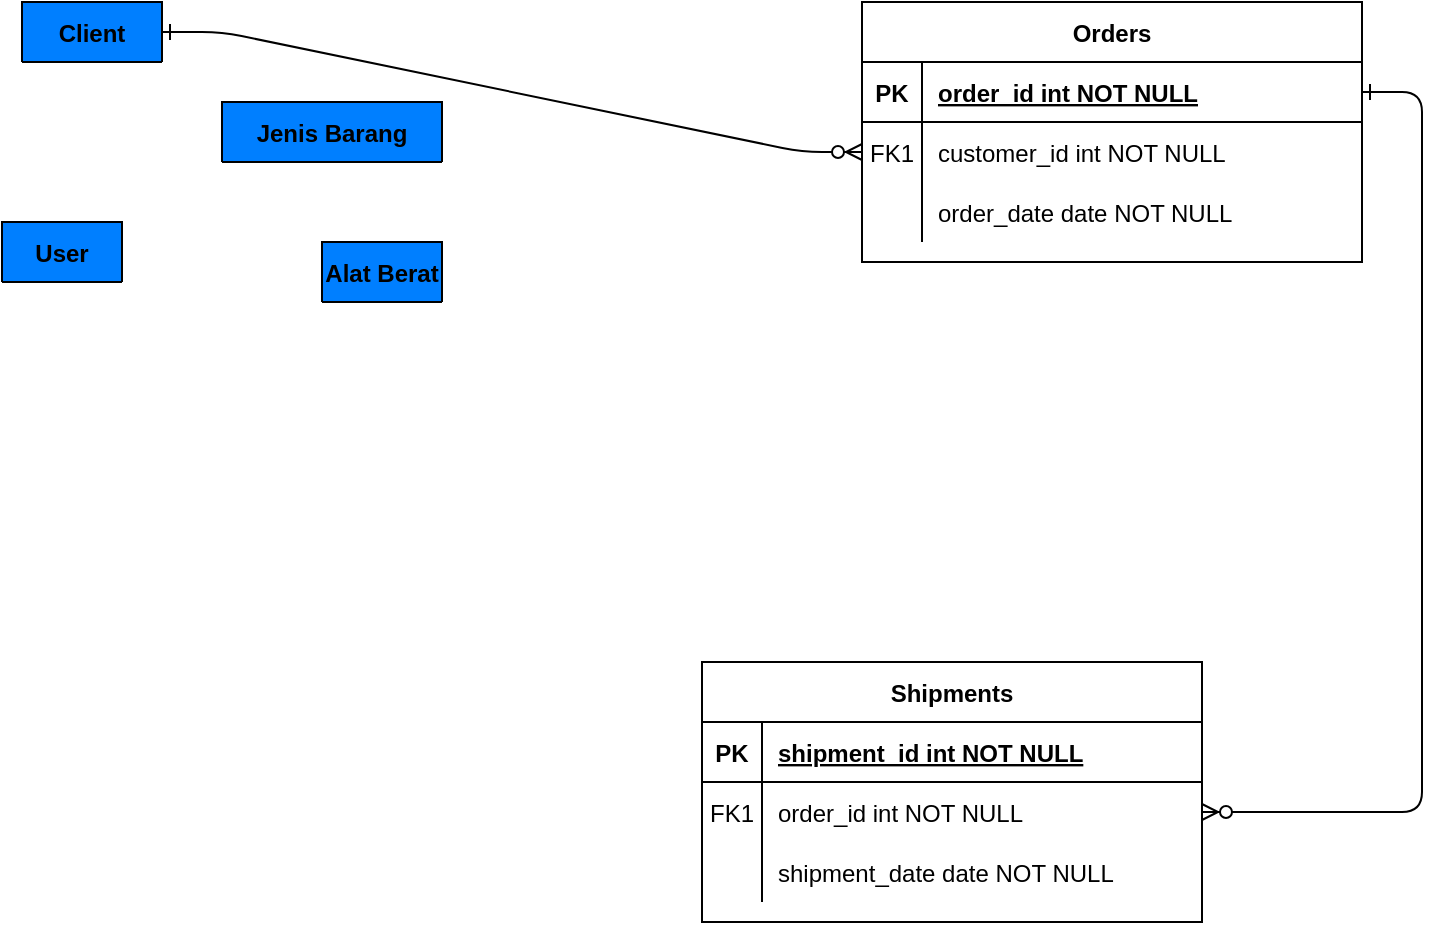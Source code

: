 <mxfile version="13.10.9" type="github">
  <diagram id="R2lEEEUBdFMjLlhIrx00" name="Page-1">
    <mxGraphModel dx="455" dy="281" grid="1" gridSize="10" guides="1" tooltips="1" connect="1" arrows="1" fold="1" page="1" pageScale="1" pageWidth="850" pageHeight="1100" math="0" shadow="0" extFonts="Permanent Marker^https://fonts.googleapis.com/css?family=Permanent+Marker">
      <root>
        <mxCell id="0" />
        <mxCell id="1" parent="0" />
        <mxCell id="C-vyLk0tnHw3VtMMgP7b-1" value="" style="edgeStyle=entityRelationEdgeStyle;endArrow=ERzeroToMany;startArrow=ERone;endFill=1;startFill=0;" parent="1" source="C-vyLk0tnHw3VtMMgP7b-24" target="C-vyLk0tnHw3VtMMgP7b-6" edge="1">
          <mxGeometry width="100" height="100" relative="1" as="geometry">
            <mxPoint x="340" y="720" as="sourcePoint" />
            <mxPoint x="440" y="620" as="targetPoint" />
          </mxGeometry>
        </mxCell>
        <mxCell id="C-vyLk0tnHw3VtMMgP7b-12" value="" style="edgeStyle=entityRelationEdgeStyle;endArrow=ERzeroToMany;startArrow=ERone;endFill=1;startFill=0;" parent="1" source="C-vyLk0tnHw3VtMMgP7b-3" target="C-vyLk0tnHw3VtMMgP7b-17" edge="1">
          <mxGeometry width="100" height="100" relative="1" as="geometry">
            <mxPoint x="400" y="180" as="sourcePoint" />
            <mxPoint x="460" y="205" as="targetPoint" />
          </mxGeometry>
        </mxCell>
        <mxCell id="C-vyLk0tnHw3VtMMgP7b-2" value="Orders" style="shape=table;startSize=30;container=1;collapsible=1;childLayout=tableLayout;fixedRows=1;rowLines=0;fontStyle=1;align=center;resizeLast=1;" parent="1" vertex="1">
          <mxGeometry x="450" y="20" width="250" height="130" as="geometry" />
        </mxCell>
        <mxCell id="C-vyLk0tnHw3VtMMgP7b-3" value="" style="shape=partialRectangle;collapsible=0;dropTarget=0;pointerEvents=0;fillColor=none;points=[[0,0.5],[1,0.5]];portConstraint=eastwest;top=0;left=0;right=0;bottom=1;" parent="C-vyLk0tnHw3VtMMgP7b-2" vertex="1">
          <mxGeometry y="30" width="250" height="30" as="geometry" />
        </mxCell>
        <mxCell id="C-vyLk0tnHw3VtMMgP7b-4" value="PK" style="shape=partialRectangle;overflow=hidden;connectable=0;fillColor=none;top=0;left=0;bottom=0;right=0;fontStyle=1;" parent="C-vyLk0tnHw3VtMMgP7b-3" vertex="1">
          <mxGeometry width="30" height="30" as="geometry" />
        </mxCell>
        <mxCell id="C-vyLk0tnHw3VtMMgP7b-5" value="order_id int NOT NULL " style="shape=partialRectangle;overflow=hidden;connectable=0;fillColor=none;top=0;left=0;bottom=0;right=0;align=left;spacingLeft=6;fontStyle=5;" parent="C-vyLk0tnHw3VtMMgP7b-3" vertex="1">
          <mxGeometry x="30" width="220" height="30" as="geometry" />
        </mxCell>
        <mxCell id="C-vyLk0tnHw3VtMMgP7b-6" value="" style="shape=partialRectangle;collapsible=0;dropTarget=0;pointerEvents=0;fillColor=none;points=[[0,0.5],[1,0.5]];portConstraint=eastwest;top=0;left=0;right=0;bottom=0;" parent="C-vyLk0tnHw3VtMMgP7b-2" vertex="1">
          <mxGeometry y="60" width="250" height="30" as="geometry" />
        </mxCell>
        <mxCell id="C-vyLk0tnHw3VtMMgP7b-7" value="FK1" style="shape=partialRectangle;overflow=hidden;connectable=0;fillColor=none;top=0;left=0;bottom=0;right=0;" parent="C-vyLk0tnHw3VtMMgP7b-6" vertex="1">
          <mxGeometry width="30" height="30" as="geometry" />
        </mxCell>
        <mxCell id="C-vyLk0tnHw3VtMMgP7b-8" value="customer_id int NOT NULL" style="shape=partialRectangle;overflow=hidden;connectable=0;fillColor=none;top=0;left=0;bottom=0;right=0;align=left;spacingLeft=6;" parent="C-vyLk0tnHw3VtMMgP7b-6" vertex="1">
          <mxGeometry x="30" width="220" height="30" as="geometry" />
        </mxCell>
        <mxCell id="C-vyLk0tnHw3VtMMgP7b-9" value="" style="shape=partialRectangle;collapsible=0;dropTarget=0;pointerEvents=0;fillColor=none;points=[[0,0.5],[1,0.5]];portConstraint=eastwest;top=0;left=0;right=0;bottom=0;" parent="C-vyLk0tnHw3VtMMgP7b-2" vertex="1">
          <mxGeometry y="90" width="250" height="30" as="geometry" />
        </mxCell>
        <mxCell id="C-vyLk0tnHw3VtMMgP7b-10" value="" style="shape=partialRectangle;overflow=hidden;connectable=0;fillColor=none;top=0;left=0;bottom=0;right=0;" parent="C-vyLk0tnHw3VtMMgP7b-9" vertex="1">
          <mxGeometry width="30" height="30" as="geometry" />
        </mxCell>
        <mxCell id="C-vyLk0tnHw3VtMMgP7b-11" value="order_date date NOT NULL" style="shape=partialRectangle;overflow=hidden;connectable=0;fillColor=none;top=0;left=0;bottom=0;right=0;align=left;spacingLeft=6;" parent="C-vyLk0tnHw3VtMMgP7b-9" vertex="1">
          <mxGeometry x="30" width="220" height="30" as="geometry" />
        </mxCell>
        <mxCell id="C-vyLk0tnHw3VtMMgP7b-13" value="Shipments" style="shape=table;startSize=30;container=1;collapsible=1;childLayout=tableLayout;fixedRows=1;rowLines=0;fontStyle=1;align=center;resizeLast=1;" parent="1" vertex="1">
          <mxGeometry x="370" y="350" width="250" height="130" as="geometry" />
        </mxCell>
        <mxCell id="C-vyLk0tnHw3VtMMgP7b-14" value="" style="shape=partialRectangle;collapsible=0;dropTarget=0;pointerEvents=0;fillColor=none;points=[[0,0.5],[1,0.5]];portConstraint=eastwest;top=0;left=0;right=0;bottom=1;" parent="C-vyLk0tnHw3VtMMgP7b-13" vertex="1">
          <mxGeometry y="30" width="250" height="30" as="geometry" />
        </mxCell>
        <mxCell id="C-vyLk0tnHw3VtMMgP7b-15" value="PK" style="shape=partialRectangle;overflow=hidden;connectable=0;fillColor=none;top=0;left=0;bottom=0;right=0;fontStyle=1;" parent="C-vyLk0tnHw3VtMMgP7b-14" vertex="1">
          <mxGeometry width="30" height="30" as="geometry" />
        </mxCell>
        <mxCell id="C-vyLk0tnHw3VtMMgP7b-16" value="shipment_id int NOT NULL " style="shape=partialRectangle;overflow=hidden;connectable=0;fillColor=none;top=0;left=0;bottom=0;right=0;align=left;spacingLeft=6;fontStyle=5;" parent="C-vyLk0tnHw3VtMMgP7b-14" vertex="1">
          <mxGeometry x="30" width="220" height="30" as="geometry" />
        </mxCell>
        <mxCell id="C-vyLk0tnHw3VtMMgP7b-17" value="" style="shape=partialRectangle;collapsible=0;dropTarget=0;pointerEvents=0;fillColor=none;points=[[0,0.5],[1,0.5]];portConstraint=eastwest;top=0;left=0;right=0;bottom=0;" parent="C-vyLk0tnHw3VtMMgP7b-13" vertex="1">
          <mxGeometry y="60" width="250" height="30" as="geometry" />
        </mxCell>
        <mxCell id="C-vyLk0tnHw3VtMMgP7b-18" value="FK1" style="shape=partialRectangle;overflow=hidden;connectable=0;fillColor=none;top=0;left=0;bottom=0;right=0;" parent="C-vyLk0tnHw3VtMMgP7b-17" vertex="1">
          <mxGeometry width="30" height="30" as="geometry" />
        </mxCell>
        <mxCell id="C-vyLk0tnHw3VtMMgP7b-19" value="order_id int NOT NULL" style="shape=partialRectangle;overflow=hidden;connectable=0;fillColor=none;top=0;left=0;bottom=0;right=0;align=left;spacingLeft=6;" parent="C-vyLk0tnHw3VtMMgP7b-17" vertex="1">
          <mxGeometry x="30" width="220" height="30" as="geometry" />
        </mxCell>
        <mxCell id="C-vyLk0tnHw3VtMMgP7b-20" value="" style="shape=partialRectangle;collapsible=0;dropTarget=0;pointerEvents=0;fillColor=none;points=[[0,0.5],[1,0.5]];portConstraint=eastwest;top=0;left=0;right=0;bottom=0;" parent="C-vyLk0tnHw3VtMMgP7b-13" vertex="1">
          <mxGeometry y="90" width="250" height="30" as="geometry" />
        </mxCell>
        <mxCell id="C-vyLk0tnHw3VtMMgP7b-21" value="" style="shape=partialRectangle;overflow=hidden;connectable=0;fillColor=none;top=0;left=0;bottom=0;right=0;" parent="C-vyLk0tnHw3VtMMgP7b-20" vertex="1">
          <mxGeometry width="30" height="30" as="geometry" />
        </mxCell>
        <mxCell id="C-vyLk0tnHw3VtMMgP7b-22" value="shipment_date date NOT NULL" style="shape=partialRectangle;overflow=hidden;connectable=0;fillColor=none;top=0;left=0;bottom=0;right=0;align=left;spacingLeft=6;" parent="C-vyLk0tnHw3VtMMgP7b-20" vertex="1">
          <mxGeometry x="30" width="220" height="30" as="geometry" />
        </mxCell>
        <mxCell id="C-vyLk0tnHw3VtMMgP7b-23" value="Client" style="shape=table;startSize=30;container=1;collapsible=1;childLayout=tableLayout;fixedRows=1;rowLines=0;fontStyle=1;align=center;resizeLast=1;fillColor=#007FFF;" parent="1" vertex="1" collapsed="1">
          <mxGeometry x="30" y="20" width="70" height="30" as="geometry">
            <mxRectangle x="30" y="20" width="250" height="440" as="alternateBounds" />
          </mxGeometry>
        </mxCell>
        <mxCell id="C-vyLk0tnHw3VtMMgP7b-24" value="" style="shape=partialRectangle;collapsible=0;dropTarget=0;pointerEvents=0;fillColor=none;points=[[0,0.5],[1,0.5]];portConstraint=eastwest;top=0;left=0;right=0;bottom=1;" parent="C-vyLk0tnHw3VtMMgP7b-23" vertex="1">
          <mxGeometry y="30" width="250" height="30" as="geometry" />
        </mxCell>
        <mxCell id="C-vyLk0tnHw3VtMMgP7b-25" value="PK" style="shape=partialRectangle;overflow=hidden;connectable=0;fillColor=none;top=0;left=0;bottom=0;right=0;fontStyle=1;" parent="C-vyLk0tnHw3VtMMgP7b-24" vertex="1">
          <mxGeometry width="30" height="30" as="geometry" />
        </mxCell>
        <mxCell id="C-vyLk0tnHw3VtMMgP7b-26" value="id_client int NOT NULL " style="shape=partialRectangle;overflow=hidden;connectable=0;fillColor=none;top=0;left=0;bottom=0;right=0;align=left;spacingLeft=6;fontStyle=1;" parent="C-vyLk0tnHw3VtMMgP7b-24" vertex="1">
          <mxGeometry x="30" width="220" height="30" as="geometry" />
        </mxCell>
        <mxCell id="C-vyLk0tnHw3VtMMgP7b-27" value="" style="shape=partialRectangle;collapsible=0;dropTarget=0;pointerEvents=0;fillColor=none;points=[[0,0.5],[1,0.5]];portConstraint=eastwest;top=0;left=0;right=0;bottom=0;" parent="C-vyLk0tnHw3VtMMgP7b-23" vertex="1">
          <mxGeometry y="60" width="250" height="30" as="geometry" />
        </mxCell>
        <mxCell id="C-vyLk0tnHw3VtMMgP7b-28" value="" style="shape=partialRectangle;overflow=hidden;connectable=0;fillColor=none;top=0;left=0;bottom=0;right=0;" parent="C-vyLk0tnHw3VtMMgP7b-27" vertex="1">
          <mxGeometry width="30" height="30" as="geometry" />
        </mxCell>
        <mxCell id="C-vyLk0tnHw3VtMMgP7b-29" value="kd_client varchar(15) NOT NULL" style="shape=partialRectangle;overflow=hidden;connectable=0;fillColor=none;top=0;left=0;bottom=0;right=0;align=left;spacingLeft=6;" parent="C-vyLk0tnHw3VtMMgP7b-27" vertex="1">
          <mxGeometry x="30" width="220" height="30" as="geometry" />
        </mxCell>
        <mxCell id="9JYPRybK3mzHZb6tLrKf-40" value="" style="shape=partialRectangle;collapsible=0;dropTarget=0;pointerEvents=0;fillColor=none;top=0;left=0;bottom=0;right=0;points=[[0,0.5],[1,0.5]];portConstraint=eastwest;strokeColor=#000000;" vertex="1" parent="C-vyLk0tnHw3VtMMgP7b-23">
          <mxGeometry y="90" width="250" height="30" as="geometry" />
        </mxCell>
        <mxCell id="9JYPRybK3mzHZb6tLrKf-41" value="" style="shape=partialRectangle;connectable=0;fillColor=none;top=0;left=0;bottom=0;right=0;editable=1;overflow=hidden;" vertex="1" parent="9JYPRybK3mzHZb6tLrKf-40">
          <mxGeometry width="30" height="30" as="geometry" />
        </mxCell>
        <mxCell id="9JYPRybK3mzHZb6tLrKf-42" value="nm_client varchar(50) NOT NULL" style="shape=partialRectangle;connectable=0;fillColor=none;top=0;left=0;bottom=0;right=0;align=left;spacingLeft=6;overflow=hidden;" vertex="1" parent="9JYPRybK3mzHZb6tLrKf-40">
          <mxGeometry x="30" width="220" height="30" as="geometry" />
        </mxCell>
        <mxCell id="9JYPRybK3mzHZb6tLrKf-44" value="" style="shape=partialRectangle;collapsible=0;dropTarget=0;pointerEvents=0;fillColor=none;top=0;left=0;bottom=0;right=0;points=[[0,0.5],[1,0.5]];portConstraint=eastwest;" vertex="1" parent="C-vyLk0tnHw3VtMMgP7b-23">
          <mxGeometry y="120" width="250" height="30" as="geometry" />
        </mxCell>
        <mxCell id="9JYPRybK3mzHZb6tLrKf-45" value="" style="shape=partialRectangle;connectable=0;fillColor=none;top=0;left=0;bottom=0;right=0;editable=1;overflow=hidden;" vertex="1" parent="9JYPRybK3mzHZb6tLrKf-44">
          <mxGeometry width="30" height="30" as="geometry" />
        </mxCell>
        <mxCell id="9JYPRybK3mzHZb6tLrKf-46" value="deskripsi_kontrak text NULL" style="shape=partialRectangle;connectable=0;fillColor=none;top=0;left=0;bottom=0;right=0;align=left;spacingLeft=6;overflow=hidden;" vertex="1" parent="9JYPRybK3mzHZb6tLrKf-44">
          <mxGeometry x="30" width="220" height="30" as="geometry" />
        </mxCell>
        <mxCell id="9JYPRybK3mzHZb6tLrKf-52" value="" style="shape=partialRectangle;collapsible=0;dropTarget=0;pointerEvents=0;fillColor=none;top=0;left=0;bottom=0;right=0;points=[[0,0.5],[1,0.5]];portConstraint=eastwest;" vertex="1" parent="C-vyLk0tnHw3VtMMgP7b-23">
          <mxGeometry y="150" width="250" height="30" as="geometry" />
        </mxCell>
        <mxCell id="9JYPRybK3mzHZb6tLrKf-53" value="" style="shape=partialRectangle;connectable=0;fillColor=none;top=0;left=0;bottom=0;right=0;editable=1;overflow=hidden;" vertex="1" parent="9JYPRybK3mzHZb6tLrKf-52">
          <mxGeometry width="30" height="30" as="geometry" />
        </mxCell>
        <mxCell id="9JYPRybK3mzHZb6tLrKf-54" value="no_kontrak varchar(50) NULL" style="shape=partialRectangle;connectable=0;fillColor=none;top=0;left=0;bottom=0;right=0;align=left;spacingLeft=6;overflow=hidden;" vertex="1" parent="9JYPRybK3mzHZb6tLrKf-52">
          <mxGeometry x="30" width="220" height="30" as="geometry" />
        </mxCell>
        <mxCell id="9JYPRybK3mzHZb6tLrKf-114" value="" style="shape=partialRectangle;collapsible=0;dropTarget=0;pointerEvents=0;fillColor=none;top=0;left=0;bottom=0;right=0;points=[[0,0.5],[1,0.5]];portConstraint=eastwest;strokeColor=#000000;" vertex="1" parent="C-vyLk0tnHw3VtMMgP7b-23">
          <mxGeometry y="180" width="250" height="30" as="geometry" />
        </mxCell>
        <mxCell id="9JYPRybK3mzHZb6tLrKf-115" value="" style="shape=partialRectangle;connectable=0;fillColor=none;top=0;left=0;bottom=0;right=0;editable=1;overflow=hidden;" vertex="1" parent="9JYPRybK3mzHZb6tLrKf-114">
          <mxGeometry width="30" height="30" as="geometry" />
        </mxCell>
        <mxCell id="9JYPRybK3mzHZb6tLrKf-116" value="logo_client varchar(255) NULL" style="shape=partialRectangle;connectable=0;fillColor=none;top=0;left=0;bottom=0;right=0;align=left;spacingLeft=6;overflow=hidden;" vertex="1" parent="9JYPRybK3mzHZb6tLrKf-114">
          <mxGeometry x="30" width="220" height="30" as="geometry" />
        </mxCell>
        <mxCell id="9JYPRybK3mzHZb6tLrKf-60" value="" style="shape=partialRectangle;collapsible=0;dropTarget=0;pointerEvents=0;fillColor=none;top=0;left=0;bottom=0;right=0;points=[[0,0.5],[1,0.5]];portConstraint=eastwest;" vertex="1" parent="C-vyLk0tnHw3VtMMgP7b-23">
          <mxGeometry y="210" width="250" height="30" as="geometry" />
        </mxCell>
        <mxCell id="9JYPRybK3mzHZb6tLrKf-61" value="" style="shape=partialRectangle;connectable=0;fillColor=none;top=0;left=0;bottom=0;right=0;editable=1;overflow=hidden;" vertex="1" parent="9JYPRybK3mzHZb6tLrKf-60">
          <mxGeometry width="30" height="30" as="geometry" />
        </mxCell>
        <mxCell id="9JYPRybK3mzHZb6tLrKf-62" value="tanggal_awal_kontrak date NULL" style="shape=partialRectangle;connectable=0;fillColor=none;top=0;left=0;bottom=0;right=0;align=left;spacingLeft=6;overflow=hidden;" vertex="1" parent="9JYPRybK3mzHZb6tLrKf-60">
          <mxGeometry x="30" width="220" height="30" as="geometry" />
        </mxCell>
        <mxCell id="9JYPRybK3mzHZb6tLrKf-91" value="" style="shape=partialRectangle;collapsible=0;dropTarget=0;pointerEvents=0;fillColor=none;top=0;left=0;bottom=0;right=0;points=[[0,0.5],[1,0.5]];portConstraint=eastwest;strokeColor=#000000;" vertex="1" parent="C-vyLk0tnHw3VtMMgP7b-23">
          <mxGeometry y="240" width="250" height="30" as="geometry" />
        </mxCell>
        <mxCell id="9JYPRybK3mzHZb6tLrKf-92" value="" style="shape=partialRectangle;connectable=0;fillColor=none;top=0;left=0;bottom=0;right=0;editable=1;overflow=hidden;" vertex="1" parent="9JYPRybK3mzHZb6tLrKf-91">
          <mxGeometry width="30" height="30" as="geometry" />
        </mxCell>
        <mxCell id="9JYPRybK3mzHZb6tLrKf-93" value="tanggal_akhir_kontrak date NULL" style="shape=partialRectangle;connectable=0;fillColor=none;top=0;left=0;bottom=0;right=0;align=left;spacingLeft=6;overflow=hidden;" vertex="1" parent="9JYPRybK3mzHZb6tLrKf-91">
          <mxGeometry x="30" width="220" height="30" as="geometry" />
        </mxCell>
        <mxCell id="9JYPRybK3mzHZb6tLrKf-3" value="User" style="shape=table;startSize=30;container=1;collapsible=1;childLayout=tableLayout;fixedRows=1;rowLines=0;fontStyle=1;align=center;resizeLast=1;fillColor=#007FFF;" vertex="1" collapsed="1" parent="1">
          <mxGeometry x="20" y="130" width="60" height="30" as="geometry">
            <mxRectangle x="20" y="130" width="270" height="285" as="alternateBounds" />
          </mxGeometry>
        </mxCell>
        <mxCell id="9JYPRybK3mzHZb6tLrKf-4" value="" style="shape=partialRectangle;collapsible=0;dropTarget=0;pointerEvents=0;fillColor=none;top=0;left=0;bottom=1;right=0;points=[[0,0.5],[1,0.5]];portConstraint=eastwest;" vertex="1" parent="9JYPRybK3mzHZb6tLrKf-3">
          <mxGeometry y="30" width="270" height="30" as="geometry" />
        </mxCell>
        <mxCell id="9JYPRybK3mzHZb6tLrKf-5" value="PK" style="shape=partialRectangle;connectable=0;fillColor=none;top=0;left=0;bottom=0;right=0;fontStyle=1;overflow=hidden;" vertex="1" parent="9JYPRybK3mzHZb6tLrKf-4">
          <mxGeometry width="30" height="30" as="geometry" />
        </mxCell>
        <mxCell id="9JYPRybK3mzHZb6tLrKf-6" value="id_user int (12) NOT NULL" style="shape=partialRectangle;connectable=0;fillColor=none;top=0;left=0;bottom=0;right=0;align=left;spacingLeft=6;fontStyle=5;overflow=hidden;" vertex="1" parent="9JYPRybK3mzHZb6tLrKf-4">
          <mxGeometry x="30" width="240" height="30" as="geometry" />
        </mxCell>
        <mxCell id="9JYPRybK3mzHZb6tLrKf-7" value="" style="shape=partialRectangle;collapsible=0;dropTarget=0;pointerEvents=0;fillColor=none;top=0;left=0;bottom=0;right=0;points=[[0,0.5],[1,0.5]];portConstraint=eastwest;" vertex="1" parent="9JYPRybK3mzHZb6tLrKf-3">
          <mxGeometry y="60" width="270" height="30" as="geometry" />
        </mxCell>
        <mxCell id="9JYPRybK3mzHZb6tLrKf-8" value="" style="shape=partialRectangle;connectable=0;fillColor=none;top=0;left=0;bottom=0;right=0;editable=1;overflow=hidden;" vertex="1" parent="9JYPRybK3mzHZb6tLrKf-7">
          <mxGeometry width="30" height="30" as="geometry" />
        </mxCell>
        <mxCell id="9JYPRybK3mzHZb6tLrKf-9" value="user_group (15) VARCHAR NOT NULL" style="shape=partialRectangle;connectable=0;fillColor=none;top=0;left=0;bottom=0;right=0;align=left;spacingLeft=6;overflow=hidden;" vertex="1" parent="9JYPRybK3mzHZb6tLrKf-7">
          <mxGeometry x="30" width="240" height="30" as="geometry" />
        </mxCell>
        <mxCell id="9JYPRybK3mzHZb6tLrKf-10" value="" style="shape=partialRectangle;collapsible=0;dropTarget=0;pointerEvents=0;fillColor=none;top=0;left=0;bottom=0;right=0;points=[[0,0.5],[1,0.5]];portConstraint=eastwest;" vertex="1" parent="9JYPRybK3mzHZb6tLrKf-3">
          <mxGeometry y="90" width="270" height="30" as="geometry" />
        </mxCell>
        <mxCell id="9JYPRybK3mzHZb6tLrKf-11" value="" style="shape=partialRectangle;connectable=0;fillColor=none;top=0;left=0;bottom=0;right=0;editable=1;overflow=hidden;" vertex="1" parent="9JYPRybK3mzHZb6tLrKf-10">
          <mxGeometry width="30" height="30" as="geometry" />
        </mxCell>
        <mxCell id="9JYPRybK3mzHZb6tLrKf-12" value="username (20) VARCHAR NOT NULL" style="shape=partialRectangle;connectable=0;fillColor=none;top=0;left=0;bottom=0;right=0;align=left;spacingLeft=6;overflow=hidden;" vertex="1" parent="9JYPRybK3mzHZb6tLrKf-10">
          <mxGeometry x="30" width="240" height="30" as="geometry" />
        </mxCell>
        <mxCell id="9JYPRybK3mzHZb6tLrKf-13" value="" style="shape=partialRectangle;collapsible=0;dropTarget=0;pointerEvents=0;fillColor=none;top=0;left=0;bottom=0;right=0;points=[[0,0.5],[1,0.5]];portConstraint=eastwest;" vertex="1" parent="9JYPRybK3mzHZb6tLrKf-3">
          <mxGeometry y="120" width="270" height="30" as="geometry" />
        </mxCell>
        <mxCell id="9JYPRybK3mzHZb6tLrKf-14" value="" style="shape=partialRectangle;connectable=0;fillColor=none;top=0;left=0;bottom=0;right=0;editable=1;overflow=hidden;" vertex="1" parent="9JYPRybK3mzHZb6tLrKf-13">
          <mxGeometry width="30" height="30" as="geometry" />
        </mxCell>
        <mxCell id="9JYPRybK3mzHZb6tLrKf-15" value="password (25) VARCHAR NOT NULL" style="shape=partialRectangle;connectable=0;fillColor=none;top=0;left=0;bottom=0;right=0;align=left;spacingLeft=6;overflow=hidden;" vertex="1" parent="9JYPRybK3mzHZb6tLrKf-13">
          <mxGeometry x="30" width="240" height="30" as="geometry" />
        </mxCell>
        <mxCell id="9JYPRybK3mzHZb6tLrKf-122" value="" style="shape=partialRectangle;collapsible=0;dropTarget=0;pointerEvents=0;fillColor=none;top=0;left=0;bottom=0;right=0;points=[[0,0.5],[1,0.5]];portConstraint=eastwest;" vertex="1" parent="9JYPRybK3mzHZb6tLrKf-3">
          <mxGeometry y="150" width="270" height="30" as="geometry" />
        </mxCell>
        <mxCell id="9JYPRybK3mzHZb6tLrKf-123" value="" style="shape=partialRectangle;connectable=0;fillColor=none;top=0;left=0;bottom=0;right=0;editable=1;overflow=hidden;" vertex="1" parent="9JYPRybK3mzHZb6tLrKf-122">
          <mxGeometry width="30" height="30" as="geometry" />
        </mxCell>
        <mxCell id="9JYPRybK3mzHZb6tLrKf-124" value="email (30) VARCHAR NULL" style="shape=partialRectangle;connectable=0;fillColor=none;top=0;left=0;bottom=0;right=0;align=left;spacingLeft=6;overflow=hidden;" vertex="1" parent="9JYPRybK3mzHZb6tLrKf-122">
          <mxGeometry x="30" width="240" height="30" as="geometry" />
        </mxCell>
        <mxCell id="9JYPRybK3mzHZb6tLrKf-130" value="" style="shape=partialRectangle;collapsible=0;dropTarget=0;pointerEvents=0;fillColor=none;top=0;left=0;bottom=0;right=0;points=[[0,0.5],[1,0.5]];portConstraint=eastwest;" vertex="1" parent="9JYPRybK3mzHZb6tLrKf-3">
          <mxGeometry y="180" width="270" height="30" as="geometry" />
        </mxCell>
        <mxCell id="9JYPRybK3mzHZb6tLrKf-131" value="" style="shape=partialRectangle;connectable=0;fillColor=none;top=0;left=0;bottom=0;right=0;editable=1;overflow=hidden;" vertex="1" parent="9JYPRybK3mzHZb6tLrKf-130">
          <mxGeometry width="30" height="30" as="geometry" />
        </mxCell>
        <mxCell id="9JYPRybK3mzHZb6tLrKf-132" value="area (30) VARCHAR NULL" style="shape=partialRectangle;connectable=0;fillColor=none;top=0;left=0;bottom=0;right=0;align=left;spacingLeft=6;overflow=hidden;" vertex="1" parent="9JYPRybK3mzHZb6tLrKf-130">
          <mxGeometry x="30" width="240" height="30" as="geometry" />
        </mxCell>
        <mxCell id="9JYPRybK3mzHZb6tLrKf-25" value="" style="shape=partialRectangle;collapsible=0;dropTarget=0;pointerEvents=0;fillColor=none;points=[[0,0.5],[1,0.5]];portConstraint=eastwest;top=0;left=0;right=0;bottom=0;" vertex="1" parent="1">
          <mxGeometry x="40" y="240" width="250" height="30" as="geometry" />
        </mxCell>
        <mxCell id="9JYPRybK3mzHZb6tLrKf-26" value="" style="shape=partialRectangle;overflow=hidden;connectable=0;fillColor=none;top=0;left=0;bottom=0;right=0;" vertex="1" parent="9JYPRybK3mzHZb6tLrKf-25">
          <mxGeometry width="30" height="30" as="geometry" />
        </mxCell>
        <mxCell id="9JYPRybK3mzHZb6tLrKf-133" value="Jenis Barang" style="shape=table;startSize=30;container=1;collapsible=1;childLayout=tableLayout;fixedRows=1;rowLines=0;fontStyle=1;align=center;resizeLast=1;strokeColor=#000000;fillColor=#007FFF;" vertex="1" collapsed="1" parent="1">
          <mxGeometry x="130" y="70" width="110" height="30" as="geometry">
            <mxRectangle x="130" y="70" width="270" height="340" as="alternateBounds" />
          </mxGeometry>
        </mxCell>
        <mxCell id="9JYPRybK3mzHZb6tLrKf-134" value="" style="shape=partialRectangle;collapsible=0;dropTarget=0;pointerEvents=0;fillColor=none;top=0;left=0;bottom=1;right=0;points=[[0,0.5],[1,0.5]];portConstraint=eastwest;" vertex="1" parent="9JYPRybK3mzHZb6tLrKf-133">
          <mxGeometry y="30" width="270" height="30" as="geometry" />
        </mxCell>
        <mxCell id="9JYPRybK3mzHZb6tLrKf-135" value="PK" style="shape=partialRectangle;connectable=0;fillColor=none;top=0;left=0;bottom=0;right=0;fontStyle=1;overflow=hidden;" vertex="1" parent="9JYPRybK3mzHZb6tLrKf-134">
          <mxGeometry width="30" height="30" as="geometry" />
        </mxCell>
        <mxCell id="9JYPRybK3mzHZb6tLrKf-136" value="id_jenis int (12) NOT NULL" style="shape=partialRectangle;connectable=0;fillColor=none;top=0;left=0;bottom=0;right=0;align=left;spacingLeft=6;fontStyle=1;overflow=hidden;" vertex="1" parent="9JYPRybK3mzHZb6tLrKf-134">
          <mxGeometry x="30" width="240" height="30" as="geometry" />
        </mxCell>
        <mxCell id="9JYPRybK3mzHZb6tLrKf-137" value="" style="shape=partialRectangle;collapsible=0;dropTarget=0;pointerEvents=0;fillColor=none;top=0;left=0;bottom=0;right=0;points=[[0,0.5],[1,0.5]];portConstraint=eastwest;" vertex="1" parent="9JYPRybK3mzHZb6tLrKf-133">
          <mxGeometry y="60" width="270" height="30" as="geometry" />
        </mxCell>
        <mxCell id="9JYPRybK3mzHZb6tLrKf-138" value="" style="shape=partialRectangle;connectable=0;fillColor=none;top=0;left=0;bottom=0;right=0;editable=1;overflow=hidden;" vertex="1" parent="9JYPRybK3mzHZb6tLrKf-137">
          <mxGeometry width="30" height="30" as="geometry" />
        </mxCell>
        <mxCell id="9JYPRybK3mzHZb6tLrKf-139" value="nm_jenis (255) VARCHAR NOT NULL" style="shape=partialRectangle;connectable=0;fillColor=none;top=0;left=0;bottom=0;right=0;align=left;spacingLeft=6;overflow=hidden;" vertex="1" parent="9JYPRybK3mzHZb6tLrKf-137">
          <mxGeometry x="30" width="240" height="30" as="geometry" />
        </mxCell>
        <mxCell id="9JYPRybK3mzHZb6tLrKf-140" value="" style="shape=partialRectangle;collapsible=0;dropTarget=0;pointerEvents=0;fillColor=none;top=0;left=0;bottom=0;right=0;points=[[0,0.5],[1,0.5]];portConstraint=eastwest;" vertex="1" parent="9JYPRybK3mzHZb6tLrKf-133">
          <mxGeometry y="90" width="270" height="30" as="geometry" />
        </mxCell>
        <mxCell id="9JYPRybK3mzHZb6tLrKf-141" value="" style="shape=partialRectangle;connectable=0;fillColor=none;top=0;left=0;bottom=0;right=0;editable=1;overflow=hidden;" vertex="1" parent="9JYPRybK3mzHZb6tLrKf-140">
          <mxGeometry width="30" height="30" as="geometry" />
        </mxCell>
        <mxCell id="9JYPRybK3mzHZb6tLrKf-142" value="p (6,2) DECIMAL NOT NULL" style="shape=partialRectangle;connectable=0;fillColor=none;top=0;left=0;bottom=0;right=0;align=left;spacingLeft=6;overflow=hidden;" vertex="1" parent="9JYPRybK3mzHZb6tLrKf-140">
          <mxGeometry x="30" width="240" height="30" as="geometry" />
        </mxCell>
        <mxCell id="9JYPRybK3mzHZb6tLrKf-143" value="" style="shape=partialRectangle;collapsible=0;dropTarget=0;pointerEvents=0;fillColor=none;top=0;left=0;bottom=0;right=0;points=[[0,0.5],[1,0.5]];portConstraint=eastwest;" vertex="1" parent="9JYPRybK3mzHZb6tLrKf-133">
          <mxGeometry y="120" width="270" height="30" as="geometry" />
        </mxCell>
        <mxCell id="9JYPRybK3mzHZb6tLrKf-144" value="" style="shape=partialRectangle;connectable=0;fillColor=none;top=0;left=0;bottom=0;right=0;editable=1;overflow=hidden;" vertex="1" parent="9JYPRybK3mzHZb6tLrKf-143">
          <mxGeometry width="30" height="30" as="geometry" />
        </mxCell>
        <mxCell id="9JYPRybK3mzHZb6tLrKf-145" value="l (6,2) DECIMAL NOT NULL" style="shape=partialRectangle;connectable=0;fillColor=none;top=0;left=0;bottom=0;right=0;align=left;spacingLeft=6;overflow=hidden;" vertex="1" parent="9JYPRybK3mzHZb6tLrKf-143">
          <mxGeometry x="30" width="240" height="30" as="geometry" />
        </mxCell>
        <mxCell id="9JYPRybK3mzHZb6tLrKf-151" value="" style="shape=partialRectangle;collapsible=0;dropTarget=0;pointerEvents=0;fillColor=none;top=0;left=0;bottom=0;right=0;points=[[0,0.5],[1,0.5]];portConstraint=eastwest;" vertex="1" parent="9JYPRybK3mzHZb6tLrKf-133">
          <mxGeometry y="150" width="270" height="30" as="geometry" />
        </mxCell>
        <mxCell id="9JYPRybK3mzHZb6tLrKf-152" value="" style="shape=partialRectangle;connectable=0;fillColor=none;top=0;left=0;bottom=0;right=0;editable=1;overflow=hidden;" vertex="1" parent="9JYPRybK3mzHZb6tLrKf-151">
          <mxGeometry width="30" height="30" as="geometry" />
        </mxCell>
        <mxCell id="9JYPRybK3mzHZb6tLrKf-153" value="t (6,2) DECIMAL NOT NULL" style="shape=partialRectangle;connectable=0;fillColor=none;top=0;left=0;bottom=0;right=0;align=left;spacingLeft=6;overflow=hidden;" vertex="1" parent="9JYPRybK3mzHZb6tLrKf-151">
          <mxGeometry x="30" width="240" height="30" as="geometry" />
        </mxCell>
        <mxCell id="9JYPRybK3mzHZb6tLrKf-159" value="" style="shape=partialRectangle;collapsible=0;dropTarget=0;pointerEvents=0;fillColor=none;top=0;left=0;bottom=0;right=0;points=[[0,0.5],[1,0.5]];portConstraint=eastwest;" vertex="1" parent="9JYPRybK3mzHZb6tLrKf-133">
          <mxGeometry y="180" width="270" height="30" as="geometry" />
        </mxCell>
        <mxCell id="9JYPRybK3mzHZb6tLrKf-160" value="" style="shape=partialRectangle;connectable=0;fillColor=none;top=0;left=0;bottom=0;right=0;editable=1;overflow=hidden;" vertex="1" parent="9JYPRybK3mzHZb6tLrKf-159">
          <mxGeometry width="30" height="30" as="geometry" />
        </mxCell>
        <mxCell id="9JYPRybK3mzHZb6tLrKf-161" value="satuan_jenis (50) VARCHAR NOT NULL" style="shape=partialRectangle;connectable=0;fillColor=none;top=0;left=0;bottom=0;right=0;align=left;spacingLeft=6;overflow=hidden;" vertex="1" parent="9JYPRybK3mzHZb6tLrKf-159">
          <mxGeometry x="30" width="240" height="30" as="geometry" />
        </mxCell>
        <mxCell id="9JYPRybK3mzHZb6tLrKf-163" value="" style="shape=partialRectangle;collapsible=0;dropTarget=0;pointerEvents=0;fillColor=none;top=0;left=0;bottom=0;right=0;points=[[0,0.5],[1,0.5]];portConstraint=eastwest;" vertex="1" parent="9JYPRybK3mzHZb6tLrKf-133">
          <mxGeometry y="210" width="270" height="30" as="geometry" />
        </mxCell>
        <mxCell id="9JYPRybK3mzHZb6tLrKf-164" value="" style="shape=partialRectangle;connectable=0;fillColor=none;top=0;left=0;bottom=0;right=0;editable=1;overflow=hidden;" vertex="1" parent="9JYPRybK3mzHZb6tLrKf-163">
          <mxGeometry width="30" height="30" as="geometry" />
        </mxCell>
        <mxCell id="9JYPRybK3mzHZb6tLrKf-165" value="volume_jenis (6,2) DECIMAL NOT NULL" style="shape=partialRectangle;connectable=0;fillColor=none;top=0;left=0;bottom=0;right=0;align=left;spacingLeft=6;overflow=hidden;" vertex="1" parent="9JYPRybK3mzHZb6tLrKf-163">
          <mxGeometry x="30" width="240" height="30" as="geometry" />
        </mxCell>
        <mxCell id="9JYPRybK3mzHZb6tLrKf-167" value="" style="shape=partialRectangle;collapsible=0;dropTarget=0;pointerEvents=0;fillColor=none;top=0;left=0;bottom=0;right=0;points=[[0,0.5],[1,0.5]];portConstraint=eastwest;" vertex="1" parent="9JYPRybK3mzHZb6tLrKf-133">
          <mxGeometry y="240" width="270" height="30" as="geometry" />
        </mxCell>
        <mxCell id="9JYPRybK3mzHZb6tLrKf-168" value="" style="shape=partialRectangle;connectable=0;fillColor=none;top=0;left=0;bottom=0;right=0;editable=1;overflow=hidden;" vertex="1" parent="9JYPRybK3mzHZb6tLrKf-167">
          <mxGeometry width="30" height="30" as="geometry" />
        </mxCell>
        <mxCell id="9JYPRybK3mzHZb6tLrKf-169" value="area (15) VARCHAR  NULL" style="shape=partialRectangle;connectable=0;fillColor=none;top=0;left=0;bottom=0;right=0;align=left;spacingLeft=6;overflow=hidden;" vertex="1" parent="9JYPRybK3mzHZb6tLrKf-167">
          <mxGeometry x="30" width="240" height="30" as="geometry" />
        </mxCell>
        <mxCell id="9JYPRybK3mzHZb6tLrKf-170" value="Alat Berat" style="shape=table;startSize=30;container=1;collapsible=1;childLayout=tableLayout;fixedRows=1;rowLines=0;fontStyle=1;align=center;resizeLast=1;strokeColor=#000000;fillColor=#007FFF;" vertex="1" collapsed="1" parent="1">
          <mxGeometry x="180" y="140" width="60" height="30" as="geometry">
            <mxRectangle x="70" y="200" width="280" height="320" as="alternateBounds" />
          </mxGeometry>
        </mxCell>
        <mxCell id="9JYPRybK3mzHZb6tLrKf-171" value="" style="shape=partialRectangle;collapsible=0;dropTarget=0;pointerEvents=0;fillColor=none;top=0;left=0;bottom=1;right=0;points=[[0,0.5],[1,0.5]];portConstraint=eastwest;" vertex="1" parent="9JYPRybK3mzHZb6tLrKf-170">
          <mxGeometry y="30" width="280" height="30" as="geometry" />
        </mxCell>
        <mxCell id="9JYPRybK3mzHZb6tLrKf-172" value="PK" style="shape=partialRectangle;connectable=0;fillColor=none;top=0;left=0;bottom=0;right=0;fontStyle=1;overflow=hidden;" vertex="1" parent="9JYPRybK3mzHZb6tLrKf-171">
          <mxGeometry width="30" height="30" as="geometry" />
        </mxCell>
        <mxCell id="9JYPRybK3mzHZb6tLrKf-173" value="id_alatberat int (12) NOT NULL" style="shape=partialRectangle;connectable=0;fillColor=none;top=0;left=0;bottom=0;right=0;align=left;spacingLeft=6;fontStyle=1;overflow=hidden;" vertex="1" parent="9JYPRybK3mzHZb6tLrKf-171">
          <mxGeometry x="30" width="250" height="30" as="geometry" />
        </mxCell>
        <mxCell id="9JYPRybK3mzHZb6tLrKf-174" value="" style="shape=partialRectangle;collapsible=0;dropTarget=0;pointerEvents=0;fillColor=none;top=0;left=0;bottom=0;right=0;points=[[0,0.5],[1,0.5]];portConstraint=eastwest;" vertex="1" parent="9JYPRybK3mzHZb6tLrKf-170">
          <mxGeometry y="60" width="280" height="20" as="geometry" />
        </mxCell>
        <mxCell id="9JYPRybK3mzHZb6tLrKf-175" value="" style="shape=partialRectangle;connectable=0;fillColor=none;top=0;left=0;bottom=0;right=0;editable=1;overflow=hidden;" vertex="1" parent="9JYPRybK3mzHZb6tLrKf-174">
          <mxGeometry width="30" height="20" as="geometry" />
        </mxCell>
        <mxCell id="9JYPRybK3mzHZb6tLrKf-176" value="nm_alatberat (255) VARCHAR NOT NULL" style="shape=partialRectangle;connectable=0;fillColor=none;top=0;left=0;bottom=0;right=0;align=left;spacingLeft=6;overflow=hidden;" vertex="1" parent="9JYPRybK3mzHZb6tLrKf-174">
          <mxGeometry x="30" width="250" height="20" as="geometry" />
        </mxCell>
        <mxCell id="9JYPRybK3mzHZb6tLrKf-177" value="" style="shape=partialRectangle;collapsible=0;dropTarget=0;pointerEvents=0;fillColor=none;top=0;left=0;bottom=0;right=0;points=[[0,0.5],[1,0.5]];portConstraint=eastwest;" vertex="1" parent="9JYPRybK3mzHZb6tLrKf-170">
          <mxGeometry y="80" width="280" height="30" as="geometry" />
        </mxCell>
        <mxCell id="9JYPRybK3mzHZb6tLrKf-178" value="" style="shape=partialRectangle;connectable=0;fillColor=none;top=0;left=0;bottom=0;right=0;editable=1;overflow=hidden;" vertex="1" parent="9JYPRybK3mzHZb6tLrKf-177">
          <mxGeometry width="30" height="30" as="geometry" />
        </mxCell>
        <mxCell id="9JYPRybK3mzHZb6tLrKf-179" value="kapasitas_alatberat (6,2) DECIMAL NULL" style="shape=partialRectangle;connectable=0;fillColor=none;top=0;left=0;bottom=0;right=0;align=left;spacingLeft=6;overflow=hidden;" vertex="1" parent="9JYPRybK3mzHZb6tLrKf-177">
          <mxGeometry x="30" width="250" height="30" as="geometry" />
        </mxCell>
        <mxCell id="9JYPRybK3mzHZb6tLrKf-180" value="" style="shape=partialRectangle;collapsible=0;dropTarget=0;pointerEvents=0;fillColor=none;top=0;left=0;bottom=0;right=0;points=[[0,0.5],[1,0.5]];portConstraint=eastwest;" vertex="1" parent="9JYPRybK3mzHZb6tLrKf-170">
          <mxGeometry y="110" width="280" height="30" as="geometry" />
        </mxCell>
        <mxCell id="9JYPRybK3mzHZb6tLrKf-181" value="" style="shape=partialRectangle;connectable=0;fillColor=none;top=0;left=0;bottom=0;right=0;editable=1;overflow=hidden;" vertex="1" parent="9JYPRybK3mzHZb6tLrKf-180">
          <mxGeometry width="30" height="30" as="geometry" />
        </mxCell>
        <mxCell id="9JYPRybK3mzHZb6tLrKf-182" value="jns_alatberat (30) VARCHAR NULL" style="shape=partialRectangle;connectable=0;fillColor=none;top=0;left=0;bottom=0;right=0;align=left;spacingLeft=6;overflow=hidden;" vertex="1" parent="9JYPRybK3mzHZb6tLrKf-180">
          <mxGeometry x="30" width="250" height="30" as="geometry" />
        </mxCell>
        <mxCell id="9JYPRybK3mzHZb6tLrKf-188" value="" style="shape=partialRectangle;collapsible=0;dropTarget=0;pointerEvents=0;fillColor=none;top=0;left=0;bottom=0;right=0;points=[[0,0.5],[1,0.5]];portConstraint=eastwest;" vertex="1" parent="9JYPRybK3mzHZb6tLrKf-170">
          <mxGeometry y="140" width="280" height="30" as="geometry" />
        </mxCell>
        <mxCell id="9JYPRybK3mzHZb6tLrKf-189" value="" style="shape=partialRectangle;connectable=0;fillColor=none;top=0;left=0;bottom=0;right=0;editable=1;overflow=hidden;" vertex="1" parent="9JYPRybK3mzHZb6tLrKf-188">
          <mxGeometry width="30" height="30" as="geometry" />
        </mxCell>
        <mxCell id="9JYPRybK3mzHZb6tLrKf-190" value="area_alatberat (20) VARCHAR NULL" style="shape=partialRectangle;connectable=0;fillColor=none;top=0;left=0;bottom=0;right=0;align=left;spacingLeft=6;overflow=hidden;" vertex="1" parent="9JYPRybK3mzHZb6tLrKf-188">
          <mxGeometry x="30" width="250" height="30" as="geometry" />
        </mxCell>
        <mxCell id="9JYPRybK3mzHZb6tLrKf-192" value="" style="shape=partialRectangle;collapsible=0;dropTarget=0;pointerEvents=0;fillColor=none;top=0;left=0;bottom=0;right=0;points=[[0,0.5],[1,0.5]];portConstraint=eastwest;" vertex="1" parent="9JYPRybK3mzHZb6tLrKf-170">
          <mxGeometry y="170" width="280" height="30" as="geometry" />
        </mxCell>
        <mxCell id="9JYPRybK3mzHZb6tLrKf-193" value="" style="shape=partialRectangle;connectable=0;fillColor=none;top=0;left=0;bottom=0;right=0;editable=1;overflow=hidden;" vertex="1" parent="9JYPRybK3mzHZb6tLrKf-192">
          <mxGeometry width="30" height="30" as="geometry" />
        </mxCell>
        <mxCell id="9JYPRybK3mzHZb6tLrKf-194" value="status_alatberat (20) VARCHAR NULL" style="shape=partialRectangle;connectable=0;fillColor=none;top=0;left=0;bottom=0;right=0;align=left;spacingLeft=6;overflow=hidden;" vertex="1" parent="9JYPRybK3mzHZb6tLrKf-192">
          <mxGeometry x="30" width="250" height="30" as="geometry" />
        </mxCell>
      </root>
    </mxGraphModel>
  </diagram>
</mxfile>
